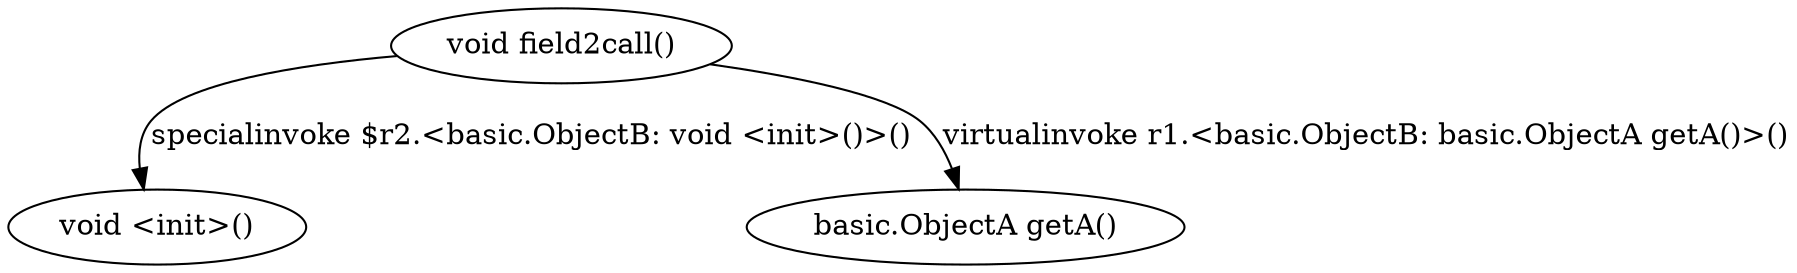 digraph g {
2[label="void <init>()"]
0[label="void field2call()"]
1[label="basic.ObjectA getA()"]
0->1[label="virtualinvoke r1.<basic.ObjectB: basic.ObjectA getA()>()"]
0->2[label="specialinvoke $r2.<basic.ObjectB: void <init>()>()"]
}